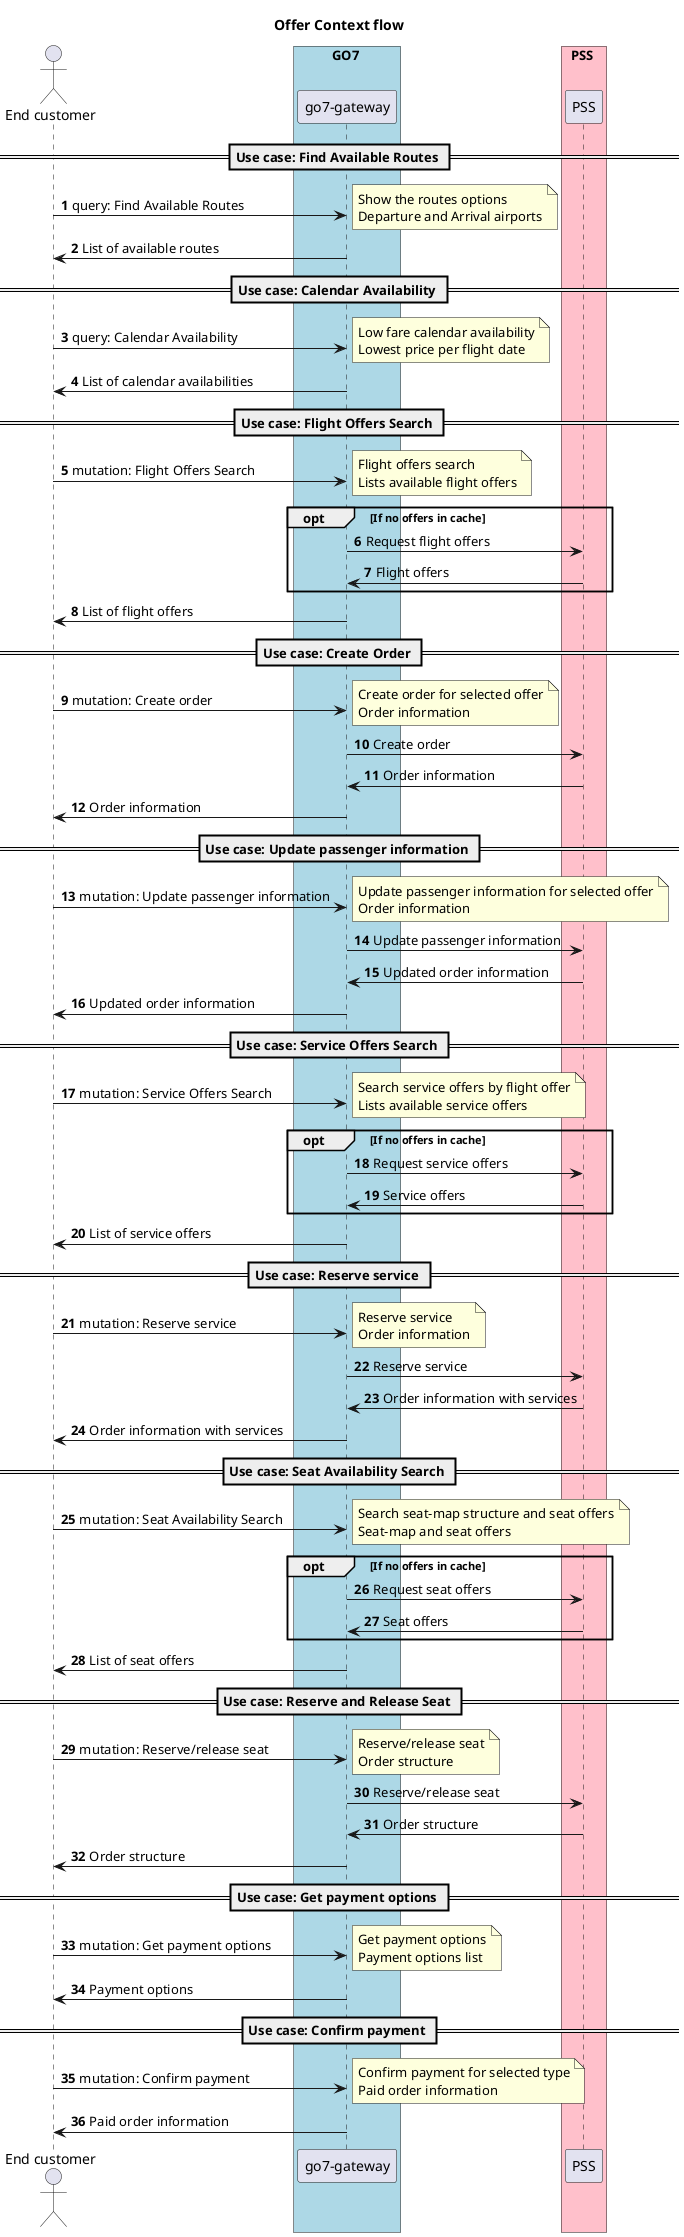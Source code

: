 @startuml

actor "End customer" as customer

box GO7 #lightblue
    participant "go7-gateway" as gateway
end box

box PSS #pink
  participant "PSS" as pss
end box

autonumber

title Offer Context flow

== Use case: Find Available Routes ==
customer->gateway: query: Find Available Routes
note right
Show the routes options
Departure and Arrival airports
end note
gateway->customer: List of available routes

== Use case: Calendar Availability ==
customer->gateway: query: Calendar Availability
note right
Low fare calendar availability
Lowest price per flight date
end note
gateway->customer: List of calendar availabilities

== Use case: Flight Offers Search ==
customer->gateway: mutation: Flight Offers Search
note right
Flight offers search
Lists available flight offers
end note
opt If no offers in cache
gateway->pss:Request flight offers
pss->gateway:Flight offers
end
gateway->customer: List of flight offers

== Use case: Create Order ==
customer->gateway: mutation: Create order
note right
Create order for selected offer
Order information
end note
gateway->pss:Create order
pss->gateway: Order information
gateway->customer: Order information

== Use case: Update passenger information ==
customer->gateway: mutation: Update passenger information
note right
Update passenger information for selected offer
Order information
end note
gateway->pss:Update passenger information
pss->gateway: Updated order information
gateway->customer: Updated order information

== Use case: Service Offers Search ==
customer->gateway: mutation: Service Offers Search
note right
Search service offers by flight offer
Lists available service offers
end note
opt If no offers in cache
gateway->pss:Request service offers
pss->gateway:Service offers
end
gateway->customer: List of service offers

== Use case: Reserve service ==
customer->gateway: mutation: Reserve service
note right
Reserve service
Order information
end note
gateway->pss:Reserve service
pss->gateway:Order information with services
gateway->customer: Order information with services

== Use case: Seat Availability Search ==
customer->gateway: mutation: Seat Availability Search
note right
Search seat-map structure and seat offers
Seat-map and seat offers
end note
opt If no offers in cache
gateway->pss:Request seat offers
pss->gateway:Seat offers
end
gateway->customer: List of seat offers

== Use case: Reserve and Release Seat ==
customer->gateway: mutation: Reserve/release seat
note right
Reserve/release seat
Order structure
end note
gateway->pss:Reserve/release seat
pss->gateway:Order structure
gateway->customer: Order structure

== Use case: Get payment options ==
customer->gateway: mutation: Get payment options
note right
Get payment options
Payment options list
end note
gateway->customer: Payment options

== Use case: Confirm payment ==
customer->gateway: mutation: Confirm payment
note right
Confirm payment for selected type
Paid order information
end note
gateway->customer: Paid order information



@enduml
